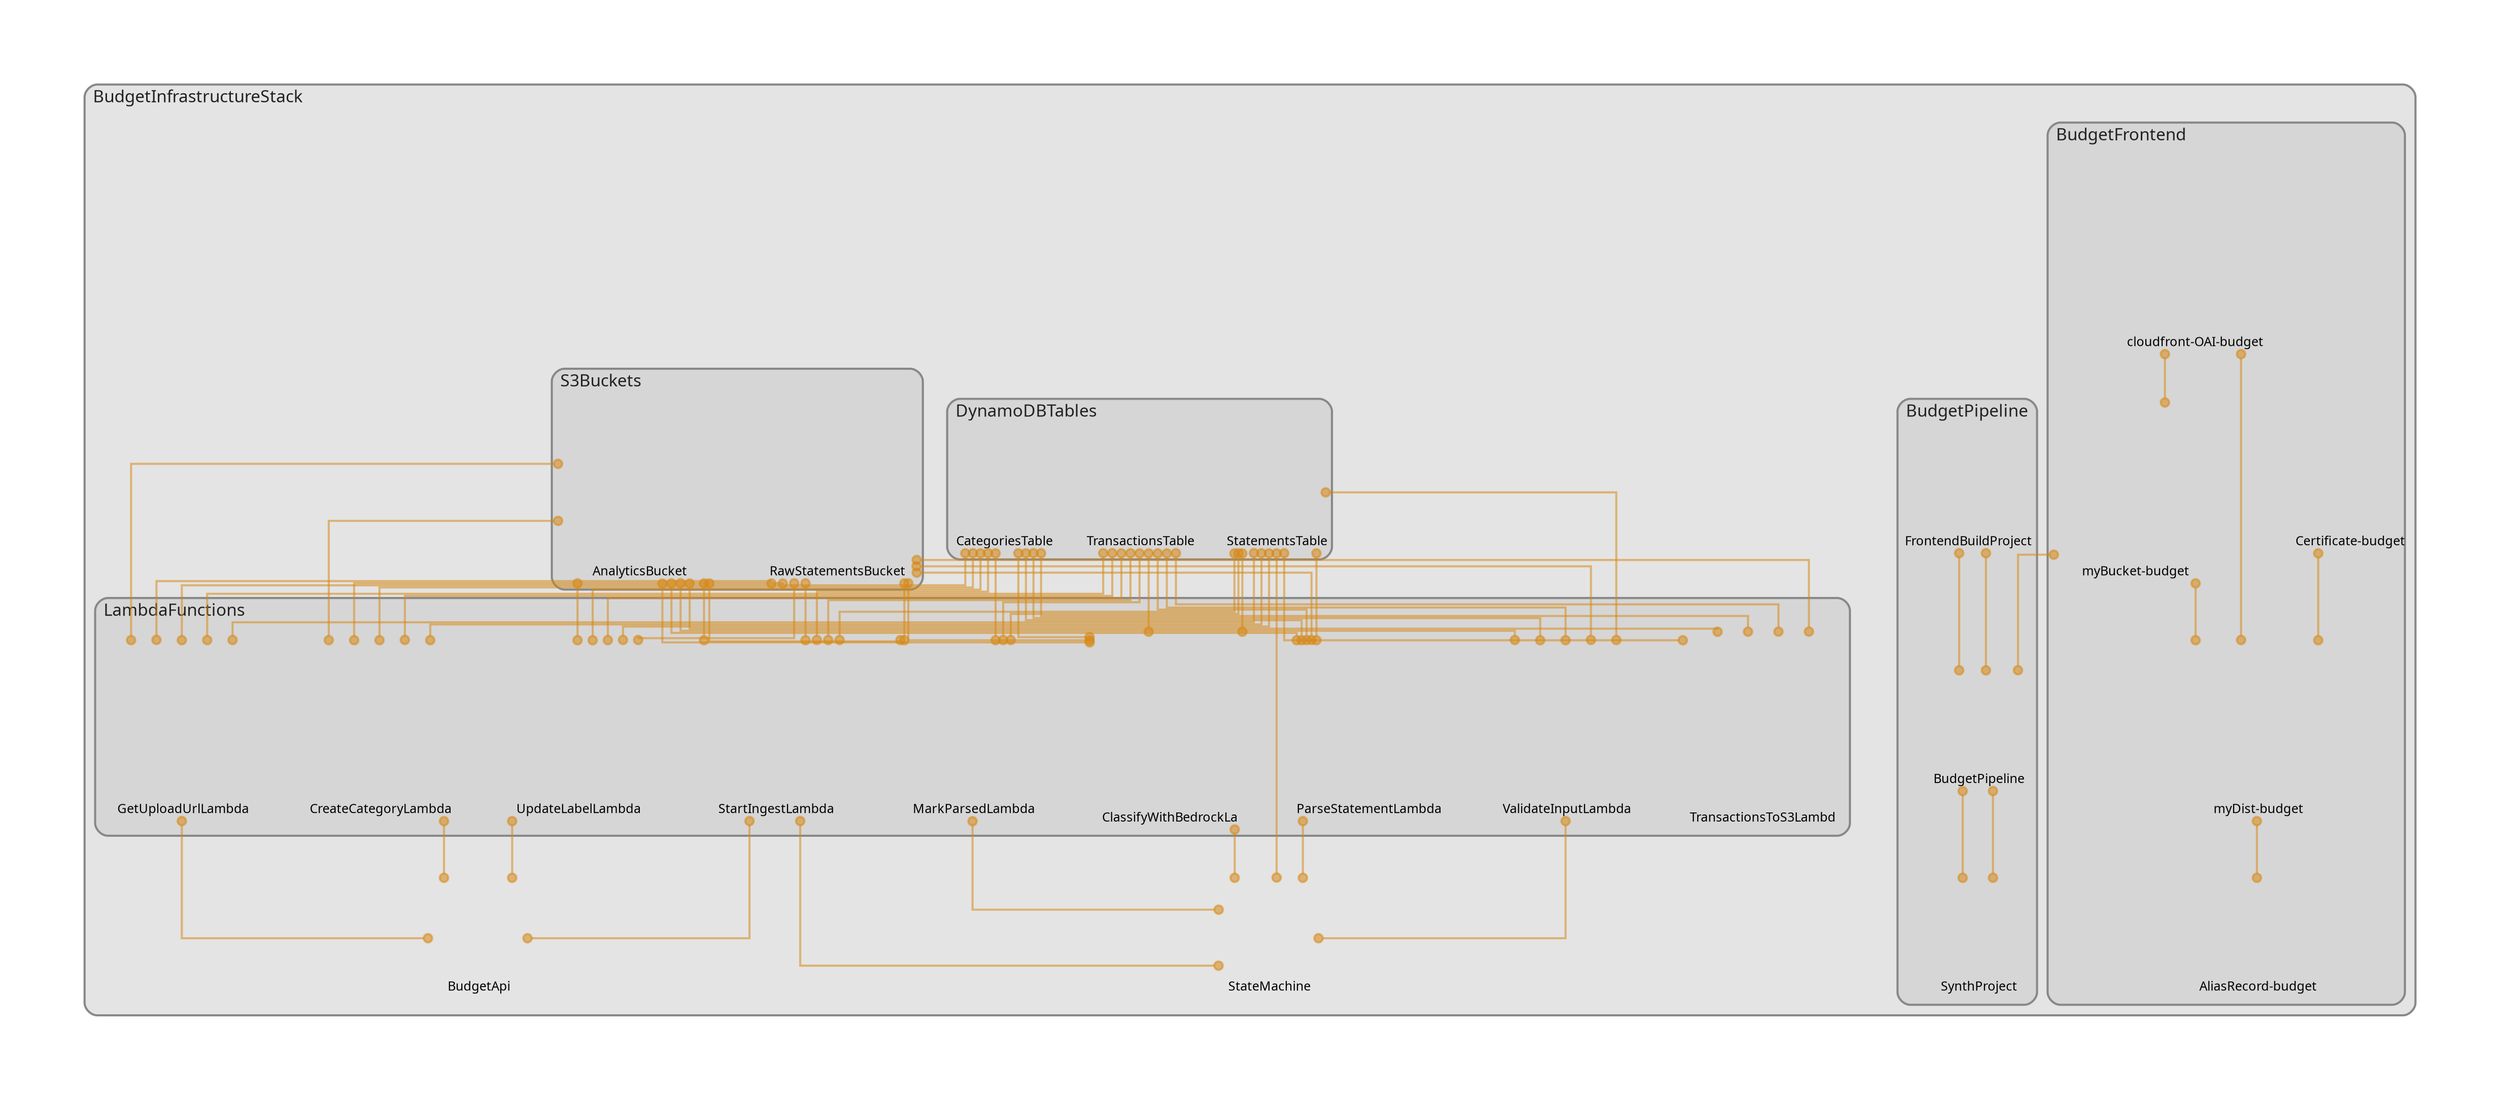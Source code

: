 digraph "Diagram" {
  splines = "ortho";
  pad = 1;
  nodesep = 0.6;
  ranksep = 0.75;
  fontname = "Sans-Serif";
  fontsize = 15;
  dpi = 200;
  rankdir = "BT";
  compound = true;
  fontcolor = "#222222";
  edge [
    color = "#D5871488";
    penwidth = 2;
    arrowhead = "dot";
    arrowtail = "dot";
  ];
  node [
    shape = "box";
    style = "rounded";
    fixedsize = true;
    width = 1.7;
    height = 1.7;
    labelloc = "c";
    imagescale = true;
    fontname = "Sans-Serif";
    fontsize = 8;
    margin = 8;
  ];
  subgraph "BudgetInfrastructureStack" {
    subgraph "cluster-SubGraph.BudgetInfrastructureStack" {
      graph [
        label = "BudgetInfrastructureStack";
        labelloc = "b";
        labeljust = "l";
        margin = 10;
        fontsize = 16;
        penwidth = 2;
        pencolor = "#888888";
        style = "filled,rounded";
        fillcolor = "#e4e4e4";
      ];
      "BudgetInfrastructureStack/StepFunctions/StateMachine" [
        label = " StateMachine";
        fontsize = 12;
        image = "/Users/adamsulemanji/.nvm/versions/node/v22.14.0/lib/node_modules/cdk-dia/icons/aws/Service/Arch_App-Integration/Arch_64/Arch_AWS-Step-Functions_64@5x.png";
        imagescale = "true";
        imagepos = "tc";
        penwidth = 0;
        shape = "node";
        fixedsize = "true";
        labelloc = "b";
        width = 1.2;
        height = 1.466;
      ];
      "BudgetInfrastructureStack/ApiGateway/BudgetApi" [
        label = " BudgetApi";
        fontsize = 12;
        image = "/Users/adamsulemanji/.nvm/versions/node/v22.14.0/lib/node_modules/cdk-dia/icons/aws/Service/Arch_Networking-Content/64/Arch_Amazon-API-Gateway_64@5x.png";
        imagescale = "true";
        imagepos = "tc";
        penwidth = 0;
        shape = "node";
        fixedsize = "true";
        labelloc = "b";
        width = 1.2;
        height = 1.466;
      ];
      subgraph "cluster-SubGraph.BudgetFrontend" {
        graph [
          label = "BudgetFrontend";
          labelloc = "b";
          labeljust = "l";
          margin = 10;
          fontsize = 16;
          penwidth = 2;
          pencolor = "#888888";
          style = "filled,rounded";
          fillcolor = "#d6d6d6";
        ];
        "BudgetInfrastructureStack/BudgetFrontend/myBucket-budget" [
          label = " myBucket-budget";
          fontsize = 12;
          image = "/Users/adamsulemanji/.nvm/versions/node/v22.14.0/lib/node_modules/cdk-dia/icons/aws/Service/Arch_Storage/64/Arch_Amazon-S3-Standard_64@5x.png";
          imagescale = "true";
          imagepos = "tc";
          penwidth = 0;
          shape = "node";
          fixedsize = "true";
          labelloc = "b";
          width = 2;
          height = 2.266;
        ];
        "BudgetInfrastructureStack/BudgetFrontend/cloudfront-OAI-budget" [
          label = "\ncloudfront-OAI-budget";
          fontsize = 12;
          image = "/Users/adamsulemanji/.nvm/versions/node/v22.14.0/lib/node_modules/cdk-dia/icons/aws/Resource/Res_Security-Identity-and-Compliance/Res_48_Dark/Res_AWS-Identity-Access-Management_Permissions_48_Dark_gen.png";
          imagescale = "true";
          imagepos = "tc";
          penwidth = 0;
          shape = "node";
          fixedsize = "true";
          labelloc = "b";
          width = 2;
          height = 2.4819999999999998;
        ];
        "BudgetInfrastructureStack/BudgetFrontend/Certificate-budget" [
          label = " Certificate-budget";
          fontsize = 12;
          image = "/Users/adamsulemanji/.nvm/versions/node/v22.14.0/lib/node_modules/cdk-dia/icons/aws/Service/Arch_Security-Identity-Compliance/64/Arch_AWS-Certificate-Manager_64@5x.png";
          imagescale = "true";
          imagepos = "tc";
          penwidth = 0;
          shape = "node";
          fixedsize = "true";
          labelloc = "b";
          width = 1.2;
          height = 1.466;
        ];
        "BudgetInfrastructureStack/BudgetFrontend/myDist-budget" [
          label = " myDist-budget";
          fontsize = 12;
          image = "/Users/adamsulemanji/.nvm/versions/node/v22.14.0/lib/node_modules/cdk-dia/icons/aws/Service/Arch_Networking-Content/64/Arch_Amazon-CloudFront_64@5x.png";
          imagescale = "true";
          imagepos = "tc";
          penwidth = 0;
          shape = "node";
          fixedsize = "true";
          labelloc = "b";
          width = 2;
          height = 2.266;
        ];
        "BudgetInfrastructureStack/BudgetFrontend/AliasRecord-budget" [
          label = " AliasRecord-budget";
          fontsize = 12;
          image = "/Users/adamsulemanji/.nvm/versions/node/v22.14.0/lib/node_modules/cdk-dia/icons/aws/Resource/Res_Networking-and-Content-Delivery/Res_48_Dark/Res_Amazon-Route-53-Hosted-Zone_48_Dark_gen.png";
          imagescale = "true";
          imagepos = "tc";
          penwidth = 0;
          shape = "node";
          fixedsize = "true";
          labelloc = "b";
          width = 1.2;
          height = 1.466;
        ];
      }
      subgraph "cluster-SubGraph.DynamoDBTables" {
        graph [
          label = "DynamoDBTables";
          labelloc = "b";
          labeljust = "l";
          margin = 10;
          fontsize = 16;
          penwidth = 2;
          pencolor = "#888888";
          style = "filled,rounded";
          fillcolor = "#d6d6d6";
        ];
        "BudgetInfrastructureStack/DynamoDBTables/StatementsTable" [
          label = " StatementsTable";
          fontsize = 12;
          image = "/Users/adamsulemanji/.nvm/versions/node/v22.14.0/lib/node_modules/cdk-dia/icons/aws/Service/Arch_Database/64/Arch_Amazon-DynamoDB_64@5x.png";
          imagescale = "true";
          imagepos = "tc";
          penwidth = 0;
          shape = "node";
          fixedsize = "true";
          labelloc = "b";
          width = 1.2;
          height = 1.466;
        ];
        "BudgetInfrastructureStack/DynamoDBTables/TransactionsTable" [
          label = " TransactionsTable";
          fontsize = 12;
          image = "/Users/adamsulemanji/.nvm/versions/node/v22.14.0/lib/node_modules/cdk-dia/icons/aws/Service/Arch_Database/64/Arch_Amazon-DynamoDB_64@5x.png";
          imagescale = "true";
          imagepos = "tc";
          penwidth = 0;
          shape = "node";
          fixedsize = "true";
          labelloc = "b";
          width = 1.2;
          height = 1.466;
        ];
        "BudgetInfrastructureStack/DynamoDBTables/CategoriesTable" [
          label = " CategoriesTable";
          fontsize = 12;
          image = "/Users/adamsulemanji/.nvm/versions/node/v22.14.0/lib/node_modules/cdk-dia/icons/aws/Service/Arch_Database/64/Arch_Amazon-DynamoDB_64@5x.png";
          imagescale = "true";
          imagepos = "tc";
          penwidth = 0;
          shape = "node";
          fixedsize = "true";
          labelloc = "b";
          width = 1.2;
          height = 1.466;
        ];
      }
      subgraph "cluster-SubGraph.S3Buckets" {
        graph [
          label = "S3Buckets";
          labelloc = "b";
          labeljust = "l";
          margin = 10;
          fontsize = 16;
          penwidth = 2;
          pencolor = "#888888";
          style = "filled,rounded";
          fillcolor = "#d6d6d6";
        ];
        "BudgetInfrastructureStack/S3Buckets/RawStatementsBucket" [
          label = " RawStatementsBucket";
          fontsize = 12;
          image = "/Users/adamsulemanji/.nvm/versions/node/v22.14.0/lib/node_modules/cdk-dia/icons/aws/Service/Arch_Storage/64/Arch_Amazon-S3-Standard_64@5x.png";
          imagescale = "true";
          imagepos = "tc";
          penwidth = 0;
          shape = "node";
          fixedsize = "true";
          labelloc = "b";
          width = 2;
          height = 2.266;
        ];
        "BudgetInfrastructureStack/S3Buckets/AnalyticsBucket" [
          label = " AnalyticsBucket";
          fontsize = 12;
          image = "/Users/adamsulemanji/.nvm/versions/node/v22.14.0/lib/node_modules/cdk-dia/icons/aws/Service/Arch_Storage/64/Arch_Amazon-S3-Standard_64@5x.png";
          imagescale = "true";
          imagepos = "tc";
          penwidth = 0;
          shape = "node";
          fixedsize = "true";
          labelloc = "b";
          width = 2;
          height = 2.266;
        ];
      }
      subgraph "cluster-SubGraph.LambdaFunctions" {
        graph [
          label = "LambdaFunctions";
          labelloc = "b";
          labeljust = "l";
          margin = 10;
          fontsize = 16;
          penwidth = 2;
          pencolor = "#888888";
          style = "filled,rounded";
          fillcolor = "#d6d6d6";
        ];
        "BudgetInfrastructureStack/LambdaFunctions/GetUploadUrlLambda" [
          label = " GetUploadUrlLambda";
          fontsize = 12;
          image = "/Users/adamsulemanji/.nvm/versions/node/v22.14.0/lib/node_modules/cdk-dia/icons/aws/Service/Arch_Compute/64/Arch_AWS-Lambda_64@5x.png";
          imagescale = "true";
          imagepos = "tc";
          penwidth = 0;
          shape = "node";
          fixedsize = "true";
          labelloc = "b";
          width = 2;
          height = 2.266;
        ];
        "BudgetInfrastructureStack/LambdaFunctions/StartIngestLambda" [
          label = " StartIngestLambda";
          fontsize = 12;
          image = "/Users/adamsulemanji/.nvm/versions/node/v22.14.0/lib/node_modules/cdk-dia/icons/aws/Service/Arch_Compute/64/Arch_AWS-Lambda_64@5x.png";
          imagescale = "true";
          imagepos = "tc";
          penwidth = 0;
          shape = "node";
          fixedsize = "true";
          labelloc = "b";
          width = 2;
          height = 2.266;
        ];
        "BudgetInfrastructureStack/LambdaFunctions/ValidateInputLambda" [
          label = " ValidateInputLambda";
          fontsize = 12;
          image = "/Users/adamsulemanji/.nvm/versions/node/v22.14.0/lib/node_modules/cdk-dia/icons/aws/Service/Arch_Compute/64/Arch_AWS-Lambda_64@5x.png";
          imagescale = "true";
          imagepos = "tc";
          penwidth = 0;
          shape = "node";
          fixedsize = "true";
          labelloc = "b";
          width = 2;
          height = 2.266;
        ];
        "BudgetInfrastructureStack/LambdaFunctions/ParseStatementLambda" [
          label = " ParseStatementLambda";
          fontsize = 12;
          image = "/Users/adamsulemanji/.nvm/versions/node/v22.14.0/lib/node_modules/cdk-dia/icons/aws/Service/Arch_Compute/64/Arch_AWS-Lambda_64@5x.png";
          imagescale = "true";
          imagepos = "tc";
          penwidth = 0;
          shape = "node";
          fixedsize = "true";
          labelloc = "b";
          width = 2;
          height = 2.266;
        ];
        "BudgetInfrastructureStack/LambdaFunctions/ClassifyWithBedrockLambda" [
          label = "\nClassifyWithBedrockLa";
          fontsize = 12;
          image = "/Users/adamsulemanji/.nvm/versions/node/v22.14.0/lib/node_modules/cdk-dia/icons/aws/Service/Arch_Compute/64/Arch_AWS-Lambda_64@5x.png";
          imagescale = "true";
          imagepos = "tc";
          penwidth = 0;
          shape = "node";
          fixedsize = "true";
          labelloc = "b";
          width = 2;
          height = 2.4819999999999998;
        ];
        "BudgetInfrastructureStack/LambdaFunctions/MarkParsedLambda" [
          label = " MarkParsedLambda";
          fontsize = 12;
          image = "/Users/adamsulemanji/.nvm/versions/node/v22.14.0/lib/node_modules/cdk-dia/icons/aws/Service/Arch_Compute/64/Arch_AWS-Lambda_64@5x.png";
          imagescale = "true";
          imagepos = "tc";
          penwidth = 0;
          shape = "node";
          fixedsize = "true";
          labelloc = "b";
          width = 2;
          height = 2.266;
        ];
        "BudgetInfrastructureStack/LambdaFunctions/UpdateLabelLambda" [
          label = " UpdateLabelLambda";
          fontsize = 12;
          image = "/Users/adamsulemanji/.nvm/versions/node/v22.14.0/lib/node_modules/cdk-dia/icons/aws/Service/Arch_Compute/64/Arch_AWS-Lambda_64@5x.png";
          imagescale = "true";
          imagepos = "tc";
          penwidth = 0;
          shape = "node";
          fixedsize = "true";
          labelloc = "b";
          width = 2;
          height = 2.266;
        ];
        "BudgetInfrastructureStack/LambdaFunctions/TransactionsToS3Lambda" [
          label = "\nTransactionsToS3Lambd";
          fontsize = 12;
          image = "/Users/adamsulemanji/.nvm/versions/node/v22.14.0/lib/node_modules/cdk-dia/icons/aws/Service/Arch_Compute/64/Arch_AWS-Lambda_64@5x.png";
          imagescale = "true";
          imagepos = "tc";
          penwidth = 0;
          shape = "node";
          fixedsize = "true";
          labelloc = "b";
          width = 2;
          height = 2.4819999999999998;
        ];
        "BudgetInfrastructureStack/LambdaFunctions/CreateCategoryLambda" [
          label = " CreateCategoryLambda";
          fontsize = 12;
          image = "/Users/adamsulemanji/.nvm/versions/node/v22.14.0/lib/node_modules/cdk-dia/icons/aws/Service/Arch_Compute/64/Arch_AWS-Lambda_64@5x.png";
          imagescale = "true";
          imagepos = "tc";
          penwidth = 0;
          shape = "node";
          fixedsize = "true";
          labelloc = "b";
          width = 2;
          height = 2.266;
        ];
      }
      subgraph "cluster-SubGraph.BudgetPipeline" {
        graph [
          label = "BudgetPipeline";
          labelloc = "b";
          labeljust = "l";
          margin = 10;
          fontsize = 16;
          penwidth = 2;
          pencolor = "#888888";
          style = "filled,rounded";
          fillcolor = "#d6d6d6";
        ];
        "BudgetInfrastructureStack/BudgetPipeline/SynthProject" [
          label = " SynthProject";
          fontsize = 12;
          image = "/Users/adamsulemanji/.nvm/versions/node/v22.14.0/lib/node_modules/cdk-dia/icons/aws/Service/Arch_Developer- Tools/64/Arch_Amazon-CodeBuild_64@5x.png";
          imagescale = "true";
          imagepos = "tc";
          penwidth = 0;
          shape = "node";
          fixedsize = "true";
          labelloc = "b";
          width = 1.2;
          height = 1.466;
        ];
        "BudgetInfrastructureStack/BudgetPipeline/FrontendBuildProject" [
          label = " FrontendBuildProject";
          fontsize = 12;
          image = "/Users/adamsulemanji/.nvm/versions/node/v22.14.0/lib/node_modules/cdk-dia/icons/aws/Service/Arch_Developer- Tools/64/Arch_Amazon-CodeBuild_64@5x.png";
          imagescale = "true";
          imagepos = "tc";
          penwidth = 0;
          shape = "node";
          fixedsize = "true";
          labelloc = "b";
          width = 1.2;
          height = 1.466;
        ];
        "BudgetInfrastructureStack/BudgetPipeline/BudgetPipeline" [
          label = " BudgetPipeline";
          fontsize = 12;
          image = "/Users/adamsulemanji/.nvm/versions/node/v22.14.0/lib/node_modules/cdk-dia/icons/aws/Service/Arch_Developer- Tools/64/Arch_AWS-CodePipeline_64@5x.png";
          imagescale = "true";
          imagepos = "tc";
          penwidth = 0;
          shape = "node";
          fixedsize = "true";
          labelloc = "b";
          width = 1.2;
          height = 1.466;
        ];
      }
    }
  }
  "BudgetInfrastructureStack/BudgetFrontend/myBucket-budget" -> "BudgetInfrastructureStack/BudgetFrontend/cloudfront-OAI-budget" [
    dir = "both";
  ];
  "BudgetInfrastructureStack/BudgetFrontend/myDist-budget" -> "BudgetInfrastructureStack/BudgetFrontend/myBucket-budget" [
    dir = "both";
  ];
  "BudgetInfrastructureStack/BudgetFrontend/myDist-budget" -> "BudgetInfrastructureStack/BudgetFrontend/cloudfront-OAI-budget" [
    dir = "both";
  ];
  "BudgetInfrastructureStack/BudgetFrontend/myDist-budget" -> "BudgetInfrastructureStack/BudgetFrontend/Certificate-budget" [
    dir = "both";
  ];
  "BudgetInfrastructureStack/BudgetFrontend/AliasRecord-budget" -> "BudgetInfrastructureStack/BudgetFrontend/myDist-budget" [
    dir = "both";
  ];
  "BudgetInfrastructureStack/LambdaFunctions/GetUploadUrlLambda" -> "BudgetInfrastructureStack/S3Buckets/RawStatementsBucket" [
    dir = "both";
  ];
  "BudgetInfrastructureStack/LambdaFunctions/GetUploadUrlLambda" -> "BudgetInfrastructureStack/DynamoDBTables/StatementsTable" [
    dir = "both";
  ];
  "BudgetInfrastructureStack/LambdaFunctions/GetUploadUrlLambda" -> "BudgetInfrastructureStack/DynamoDBTables/TransactionsTable" [
    dir = "both";
  ];
  "BudgetInfrastructureStack/LambdaFunctions/GetUploadUrlLambda" -> "BudgetInfrastructureStack/DynamoDBTables/CategoriesTable" [
    dir = "both";
  ];
  "BudgetInfrastructureStack/LambdaFunctions/GetUploadUrlLambda" -> "BudgetInfrastructureStack/S3Buckets/AnalyticsBucket" [
    dir = "both";
  ];
  "BudgetInfrastructureStack/LambdaFunctions/StartIngestLambda" -> "BudgetInfrastructureStack/DynamoDBTables/StatementsTable" [
    dir = "both";
  ];
  "BudgetInfrastructureStack/LambdaFunctions/StartIngestLambda" -> "BudgetInfrastructureStack/DynamoDBTables/TransactionsTable" [
    dir = "both";
  ];
  "BudgetInfrastructureStack/LambdaFunctions/StartIngestLambda" -> "BudgetInfrastructureStack/DynamoDBTables/CategoriesTable" [
    dir = "both";
  ];
  "BudgetInfrastructureStack/LambdaFunctions/StartIngestLambda" -> "BudgetInfrastructureStack/S3Buckets/RawStatementsBucket" [
    dir = "both";
  ];
  "BudgetInfrastructureStack/LambdaFunctions/StartIngestLambda" -> "BudgetInfrastructureStack/S3Buckets/AnalyticsBucket" [
    dir = "both";
  ];
  "BudgetInfrastructureStack/LambdaFunctions/StartIngestLambda" -> "BudgetInfrastructureStack/StepFunctions/StateMachine" [
    dir = "both";
  ];
  "BudgetInfrastructureStack/LambdaFunctions/ValidateInputLambda" -> "BudgetInfrastructureStack/DynamoDBTables/StatementsTable" [
    dir = "both";
  ];
  "BudgetInfrastructureStack/LambdaFunctions/ValidateInputLambda" -> "BudgetInfrastructureStack/DynamoDBTables/TransactionsTable" [
    dir = "both";
  ];
  "BudgetInfrastructureStack/LambdaFunctions/ValidateInputLambda" -> "BudgetInfrastructureStack/DynamoDBTables/CategoriesTable" [
    dir = "both";
  ];
  "BudgetInfrastructureStack/LambdaFunctions/ValidateInputLambda" -> "BudgetInfrastructureStack/S3Buckets/RawStatementsBucket" [
    dir = "both";
  ];
  "BudgetInfrastructureStack/LambdaFunctions/ValidateInputLambda" -> "BudgetInfrastructureStack/S3Buckets/AnalyticsBucket" [
    dir = "both";
  ];
  "BudgetInfrastructureStack/LambdaFunctions/ParseStatementLambda" -> "BudgetInfrastructureStack/DynamoDBTables/TransactionsTable" [
    dir = "both";
  ];
  "BudgetInfrastructureStack/LambdaFunctions/ParseStatementLambda" -> "BudgetInfrastructureStack/S3Buckets/RawStatementsBucket" [
    dir = "both";
  ];
  "BudgetInfrastructureStack/LambdaFunctions/ParseStatementLambda" -> "BudgetInfrastructureStack/DynamoDBTables/StatementsTable" [
    dir = "both";
  ];
  "BudgetInfrastructureStack/LambdaFunctions/ParseStatementLambda" -> "BudgetInfrastructureStack/DynamoDBTables/CategoriesTable" [
    dir = "both";
  ];
  "BudgetInfrastructureStack/LambdaFunctions/ParseStatementLambda" -> "BudgetInfrastructureStack/S3Buckets/AnalyticsBucket" [
    dir = "both";
  ];
  "BudgetInfrastructureStack/LambdaFunctions/ClassifyWithBedrockLambda" -> "BudgetInfrastructureStack/DynamoDBTables/TransactionsTable" [
    dir = "both";
  ];
  "BudgetInfrastructureStack/LambdaFunctions/ClassifyWithBedrockLambda" -> "BudgetInfrastructureStack/DynamoDBTables/CategoriesTable" [
    dir = "both";
  ];
  "BudgetInfrastructureStack/LambdaFunctions/ClassifyWithBedrockLambda" -> "BudgetInfrastructureStack/DynamoDBTables/StatementsTable" [
    dir = "both";
  ];
  "BudgetInfrastructureStack/LambdaFunctions/ClassifyWithBedrockLambda" -> "BudgetInfrastructureStack/S3Buckets/RawStatementsBucket" [
    dir = "both";
  ];
  "BudgetInfrastructureStack/LambdaFunctions/ClassifyWithBedrockLambda" -> "BudgetInfrastructureStack/S3Buckets/AnalyticsBucket" [
    dir = "both";
  ];
  "BudgetInfrastructureStack/LambdaFunctions/MarkParsedLambda" -> "BudgetInfrastructureStack/DynamoDBTables/StatementsTable" [
    dir = "both";
  ];
  "BudgetInfrastructureStack/LambdaFunctions/MarkParsedLambda" -> "BudgetInfrastructureStack/DynamoDBTables/TransactionsTable" [
    dir = "both";
  ];
  "BudgetInfrastructureStack/LambdaFunctions/MarkParsedLambda" -> "BudgetInfrastructureStack/DynamoDBTables/CategoriesTable" [
    dir = "both";
  ];
  "BudgetInfrastructureStack/LambdaFunctions/MarkParsedLambda" -> "BudgetInfrastructureStack/S3Buckets/RawStatementsBucket" [
    dir = "both";
  ];
  "BudgetInfrastructureStack/LambdaFunctions/MarkParsedLambda" -> "BudgetInfrastructureStack/S3Buckets/AnalyticsBucket" [
    dir = "both";
  ];
  "BudgetInfrastructureStack/LambdaFunctions/UpdateLabelLambda" -> "BudgetInfrastructureStack/DynamoDBTables/TransactionsTable" [
    dir = "both";
  ];
  "BudgetInfrastructureStack/LambdaFunctions/UpdateLabelLambda" -> "BudgetInfrastructureStack/DynamoDBTables/StatementsTable" [
    dir = "both";
  ];
  "BudgetInfrastructureStack/LambdaFunctions/UpdateLabelLambda" -> "BudgetInfrastructureStack/DynamoDBTables/CategoriesTable" [
    dir = "both";
  ];
  "BudgetInfrastructureStack/LambdaFunctions/UpdateLabelLambda" -> "BudgetInfrastructureStack/S3Buckets/RawStatementsBucket" [
    dir = "both";
  ];
  "BudgetInfrastructureStack/LambdaFunctions/UpdateLabelLambda" -> "BudgetInfrastructureStack/S3Buckets/AnalyticsBucket" [
    dir = "both";
  ];
  "BudgetInfrastructureStack/LambdaFunctions/TransactionsToS3Lambda" -> "BudgetInfrastructureStack/DynamoDBTables/TransactionsTable" [
    dir = "both";
  ];
  "BudgetInfrastructureStack/LambdaFunctions/TransactionsToS3Lambda" -> "BudgetInfrastructureStack/S3Buckets/AnalyticsBucket" [
    dir = "both";
  ];
  "BudgetInfrastructureStack/LambdaFunctions/TransactionsToS3Lambda" -> "BudgetInfrastructureStack/DynamoDBTables/StatementsTable" [
    dir = "both";
  ];
  "BudgetInfrastructureStack/LambdaFunctions/TransactionsToS3Lambda" -> "BudgetInfrastructureStack/DynamoDBTables/CategoriesTable" [
    dir = "both";
  ];
  "BudgetInfrastructureStack/LambdaFunctions/TransactionsToS3Lambda" -> "BudgetInfrastructureStack/S3Buckets/RawStatementsBucket" [
    dir = "both";
  ];
  "BudgetInfrastructureStack/LambdaFunctions/CreateCategoryLambda" -> "BudgetInfrastructureStack/DynamoDBTables/CategoriesTable" [
    dir = "both";
  ];
  "BudgetInfrastructureStack/LambdaFunctions/CreateCategoryLambda" -> "BudgetInfrastructureStack/DynamoDBTables/StatementsTable" [
    dir = "both";
  ];
  "BudgetInfrastructureStack/LambdaFunctions/CreateCategoryLambda" -> "BudgetInfrastructureStack/DynamoDBTables/TransactionsTable" [
    dir = "both";
  ];
  "BudgetInfrastructureStack/LambdaFunctions/CreateCategoryLambda" -> "BudgetInfrastructureStack/S3Buckets/RawStatementsBucket" [
    dir = "both";
  ];
  "BudgetInfrastructureStack/LambdaFunctions/CreateCategoryLambda" -> "BudgetInfrastructureStack/S3Buckets/AnalyticsBucket" [
    dir = "both";
  ];
  "BudgetInfrastructureStack/BudgetPipeline/SynthProject" -> "BudgetInfrastructureStack/BudgetPipeline/BudgetPipeline" [
    dir = "both";
  ];
  "BudgetInfrastructureStack/BudgetPipeline/FrontendBuildProject" -> "BudgetInfrastructureStack/BudgetPipeline/BudgetPipeline" [
    dir = "both";
  ];
  "BudgetInfrastructureStack/BudgetPipeline/BudgetPipeline" -> "BudgetInfrastructureStack/BudgetFrontend/myBucket-budget" [
    dir = "both";
  ];
  "BudgetInfrastructureStack/BudgetPipeline/BudgetPipeline" -> "BudgetInfrastructureStack/BudgetPipeline/SynthProject" [
    dir = "both";
  ];
  "BudgetInfrastructureStack/BudgetPipeline/BudgetPipeline" -> "BudgetInfrastructureStack/BudgetPipeline/FrontendBuildProject" [
    dir = "both";
  ];
  "BudgetInfrastructureStack/StepFunctions/StateMachine" -> "BudgetInfrastructureStack/DynamoDBTables/StatementsTable" [
    dir = "both";
  ];
  "BudgetInfrastructureStack/StepFunctions/StateMachine" -> "BudgetInfrastructureStack/LambdaFunctions/ValidateInputLambda" [
    dir = "both";
  ];
  "BudgetInfrastructureStack/StepFunctions/StateMachine" -> "BudgetInfrastructureStack/LambdaFunctions/ParseStatementLambda" [
    dir = "both";
  ];
  "BudgetInfrastructureStack/StepFunctions/StateMachine" -> "BudgetInfrastructureStack/LambdaFunctions/ClassifyWithBedrockLambda" [
    dir = "both";
  ];
  "BudgetInfrastructureStack/StepFunctions/StateMachine" -> "BudgetInfrastructureStack/LambdaFunctions/MarkParsedLambda" [
    dir = "both";
  ];
  "BudgetInfrastructureStack/ApiGateway/BudgetApi" -> "BudgetInfrastructureStack/LambdaFunctions/GetUploadUrlLambda" [
    dir = "both";
  ];
  "BudgetInfrastructureStack/ApiGateway/BudgetApi" -> "BudgetInfrastructureStack/LambdaFunctions/StartIngestLambda" [
    dir = "both";
  ];
  "BudgetInfrastructureStack/ApiGateway/BudgetApi" -> "BudgetInfrastructureStack/LambdaFunctions/UpdateLabelLambda" [
    dir = "both";
  ];
  "BudgetInfrastructureStack/ApiGateway/BudgetApi" -> "BudgetInfrastructureStack/LambdaFunctions/CreateCategoryLambda" [
    dir = "both";
  ];
}